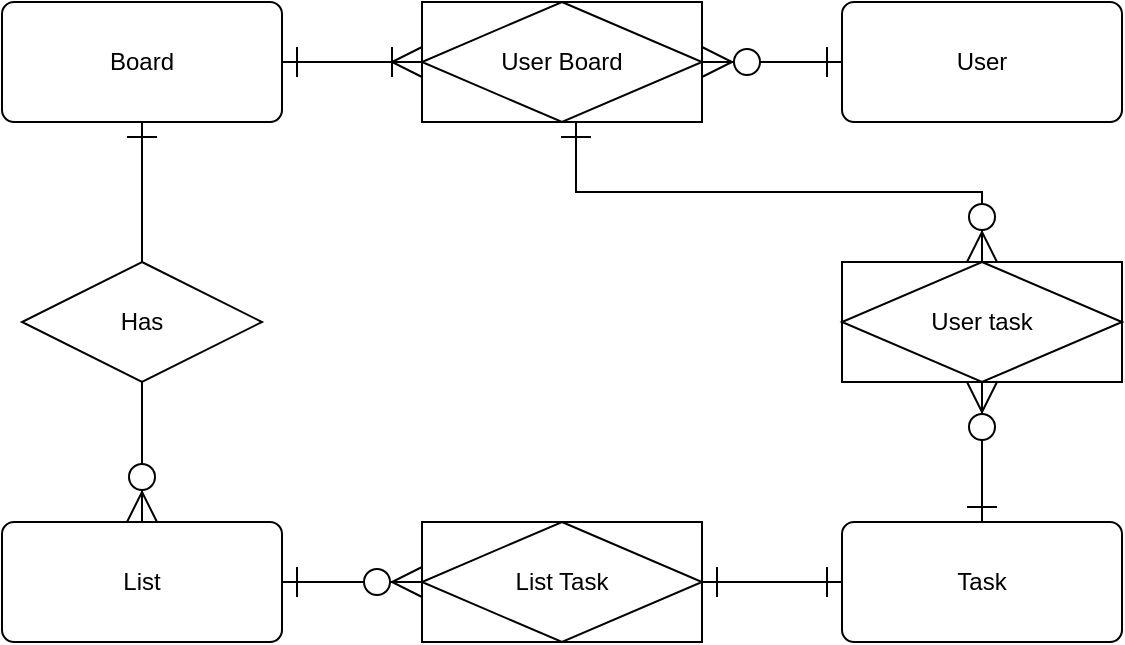 <mxfile version="13.4.9" type="device"><diagram id="8PPz-EWNEDCyuC9pHn_3" name="Page-1"><mxGraphModel dx="868" dy="1682" grid="1" gridSize="10" guides="1" tooltips="1" connect="1" arrows="1" fold="1" page="1" pageScale="1" pageWidth="1920" pageHeight="1200" math="0" shadow="0"><root><mxCell id="0"/><mxCell id="1" parent="0"/><mxCell id="WvUSgz2hvoMMxvjlHthi-13" style="edgeStyle=orthogonalEdgeStyle;rounded=0;orthogonalLoop=1;jettySize=auto;html=1;entryX=0;entryY=0.5;entryDx=0;entryDy=0;endArrow=ERoneToMany;endFill=0;endSize=13;startArrow=ERone;startFill=0;sourcePerimeterSpacing=0;startSize=13;" parent="1" source="WvUSgz2hvoMMxvjlHthi-1" target="WvUSgz2hvoMMxvjlHthi-7" edge="1"><mxGeometry relative="1" as="geometry"/></mxCell><mxCell id="WvUSgz2hvoMMxvjlHthi-16" style="edgeStyle=orthogonalEdgeStyle;rounded=0;orthogonalLoop=1;jettySize=auto;html=1;startArrow=ERone;startFill=0;startSize=13;sourcePerimeterSpacing=0;endArrow=none;endFill=0;endSize=13;" parent="1" source="WvUSgz2hvoMMxvjlHthi-1" target="WvUSgz2hvoMMxvjlHthi-15" edge="1"><mxGeometry relative="1" as="geometry"/></mxCell><mxCell id="WvUSgz2hvoMMxvjlHthi-1" value="Board" style="rounded=1;arcSize=10;whiteSpace=wrap;html=1;align=center;" parent="1" vertex="1"><mxGeometry x="1310" y="-880" width="140" height="60" as="geometry"/></mxCell><mxCell id="PeEDqM0ernhusVpM4U-H-2" style="edgeStyle=orthogonalEdgeStyle;rounded=0;orthogonalLoop=1;jettySize=auto;html=1;entryX=0;entryY=0.5;entryDx=0;entryDy=0;endArrow=ERzeroToMany;endFill=1;endSize=13;startArrow=ERone;startFill=0;startSize=13;" edge="1" parent="1" source="WvUSgz2hvoMMxvjlHthi-2" target="PeEDqM0ernhusVpM4U-H-1"><mxGeometry relative="1" as="geometry"/></mxCell><mxCell id="WvUSgz2hvoMMxvjlHthi-2" value="List" style="rounded=1;arcSize=10;whiteSpace=wrap;html=1;align=center;" parent="1" vertex="1"><mxGeometry x="1310" y="-620" width="140" height="60" as="geometry"/></mxCell><mxCell id="WvUSgz2hvoMMxvjlHthi-3" value="Task" style="rounded=1;arcSize=10;whiteSpace=wrap;html=1;align=center;" parent="1" vertex="1"><mxGeometry x="1730" y="-620" width="140" height="60" as="geometry"/></mxCell><mxCell id="WvUSgz2hvoMMxvjlHthi-14" style="edgeStyle=orthogonalEdgeStyle;rounded=0;orthogonalLoop=1;jettySize=auto;html=1;entryX=1;entryY=0.5;entryDx=0;entryDy=0;endArrow=ERzeroToMany;endFill=1;endSize=13;startArrow=ERone;startFill=0;startSize=13;" parent="1" source="WvUSgz2hvoMMxvjlHthi-4" target="WvUSgz2hvoMMxvjlHthi-7" edge="1"><mxGeometry relative="1" as="geometry"/></mxCell><mxCell id="WvUSgz2hvoMMxvjlHthi-22" style="edgeStyle=orthogonalEdgeStyle;rounded=0;orthogonalLoop=1;jettySize=auto;html=1;startArrow=ERone;startFill=0;startSize=13;sourcePerimeterSpacing=0;endArrow=ERzeroToMany;endFill=1;endSize=13;exitX=0.55;exitY=1;exitDx=0;exitDy=0;exitPerimeter=0;" parent="1" source="WvUSgz2hvoMMxvjlHthi-7" target="WvUSgz2hvoMMxvjlHthi-21" edge="1"><mxGeometry relative="1" as="geometry"/></mxCell><mxCell id="WvUSgz2hvoMMxvjlHthi-4" value="User" style="rounded=1;arcSize=10;whiteSpace=wrap;html=1;align=center;" parent="1" vertex="1"><mxGeometry x="1730" y="-880" width="140" height="60" as="geometry"/></mxCell><mxCell id="WvUSgz2hvoMMxvjlHthi-7" value="User Board" style="shape=associativeEntity;whiteSpace=wrap;html=1;align=center;" parent="1" vertex="1"><mxGeometry x="1520" y="-880" width="140" height="60" as="geometry"/></mxCell><mxCell id="WvUSgz2hvoMMxvjlHthi-17" style="edgeStyle=orthogonalEdgeStyle;rounded=0;orthogonalLoop=1;jettySize=auto;html=1;startArrow=none;startFill=0;startSize=13;sourcePerimeterSpacing=0;endArrow=ERzeroToMany;endFill=1;endSize=13;" parent="1" source="WvUSgz2hvoMMxvjlHthi-15" target="WvUSgz2hvoMMxvjlHthi-2" edge="1"><mxGeometry relative="1" as="geometry"/></mxCell><mxCell id="WvUSgz2hvoMMxvjlHthi-15" value="Has" style="shape=rhombus;perimeter=rhombusPerimeter;whiteSpace=wrap;html=1;align=center;" parent="1" vertex="1"><mxGeometry x="1320" y="-750" width="120" height="60" as="geometry"/></mxCell><mxCell id="WvUSgz2hvoMMxvjlHthi-23" style="edgeStyle=orthogonalEdgeStyle;rounded=0;orthogonalLoop=1;jettySize=auto;html=1;startArrow=ERzeroToMany;startFill=1;startSize=13;sourcePerimeterSpacing=0;endArrow=ERone;endFill=0;endSize=13;" parent="1" source="WvUSgz2hvoMMxvjlHthi-21" target="WvUSgz2hvoMMxvjlHthi-3" edge="1"><mxGeometry relative="1" as="geometry"/></mxCell><mxCell id="WvUSgz2hvoMMxvjlHthi-21" value="User task" style="shape=associativeEntity;whiteSpace=wrap;html=1;align=center;" parent="1" vertex="1"><mxGeometry x="1730" y="-750" width="140" height="60" as="geometry"/></mxCell><mxCell id="PeEDqM0ernhusVpM4U-H-4" style="edgeStyle=orthogonalEdgeStyle;rounded=0;orthogonalLoop=1;jettySize=auto;html=1;entryX=0;entryY=0.5;entryDx=0;entryDy=0;endArrow=ERone;endFill=0;endSize=13;startArrow=ERone;startFill=0;startSize=13;" edge="1" parent="1" source="PeEDqM0ernhusVpM4U-H-1" target="WvUSgz2hvoMMxvjlHthi-3"><mxGeometry relative="1" as="geometry"/></mxCell><mxCell id="PeEDqM0ernhusVpM4U-H-1" value="List Task" style="shape=associativeEntity;whiteSpace=wrap;html=1;align=center;" vertex="1" parent="1"><mxGeometry x="1520" y="-620" width="140" height="60" as="geometry"/></mxCell></root></mxGraphModel></diagram></mxfile>
